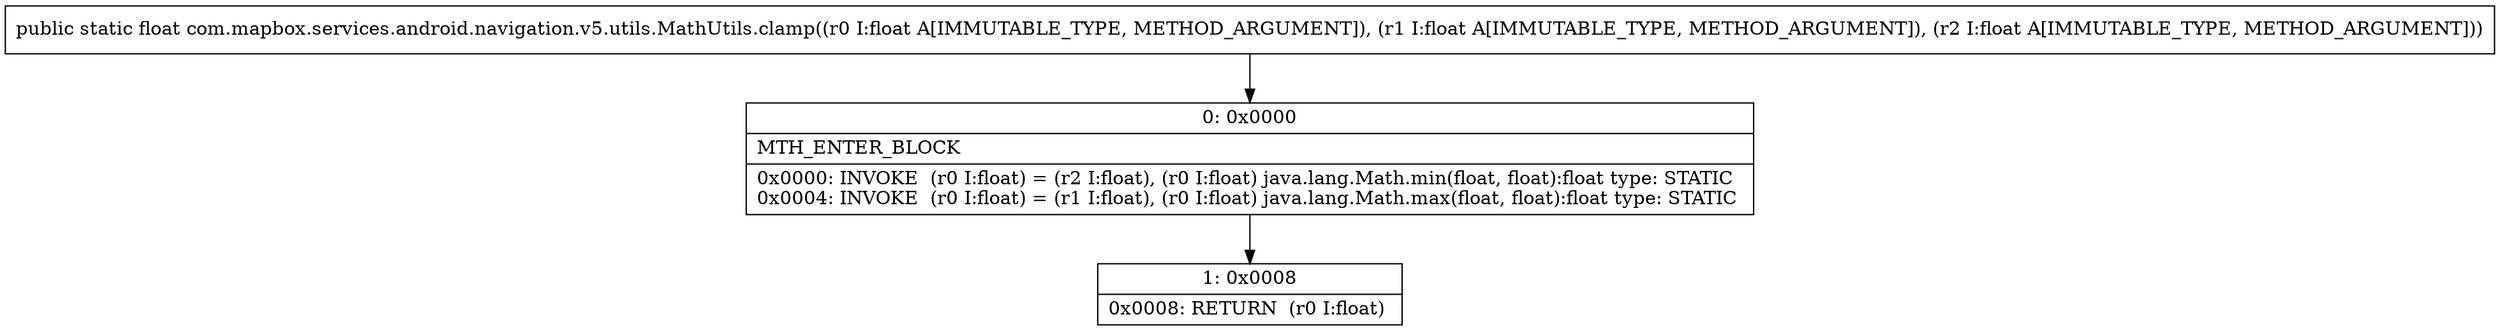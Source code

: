 digraph "CFG forcom.mapbox.services.android.navigation.v5.utils.MathUtils.clamp(FFF)F" {
Node_0 [shape=record,label="{0\:\ 0x0000|MTH_ENTER_BLOCK\l|0x0000: INVOKE  (r0 I:float) = (r2 I:float), (r0 I:float) java.lang.Math.min(float, float):float type: STATIC \l0x0004: INVOKE  (r0 I:float) = (r1 I:float), (r0 I:float) java.lang.Math.max(float, float):float type: STATIC \l}"];
Node_1 [shape=record,label="{1\:\ 0x0008|0x0008: RETURN  (r0 I:float) \l}"];
MethodNode[shape=record,label="{public static float com.mapbox.services.android.navigation.v5.utils.MathUtils.clamp((r0 I:float A[IMMUTABLE_TYPE, METHOD_ARGUMENT]), (r1 I:float A[IMMUTABLE_TYPE, METHOD_ARGUMENT]), (r2 I:float A[IMMUTABLE_TYPE, METHOD_ARGUMENT])) }"];
MethodNode -> Node_0;
Node_0 -> Node_1;
}

